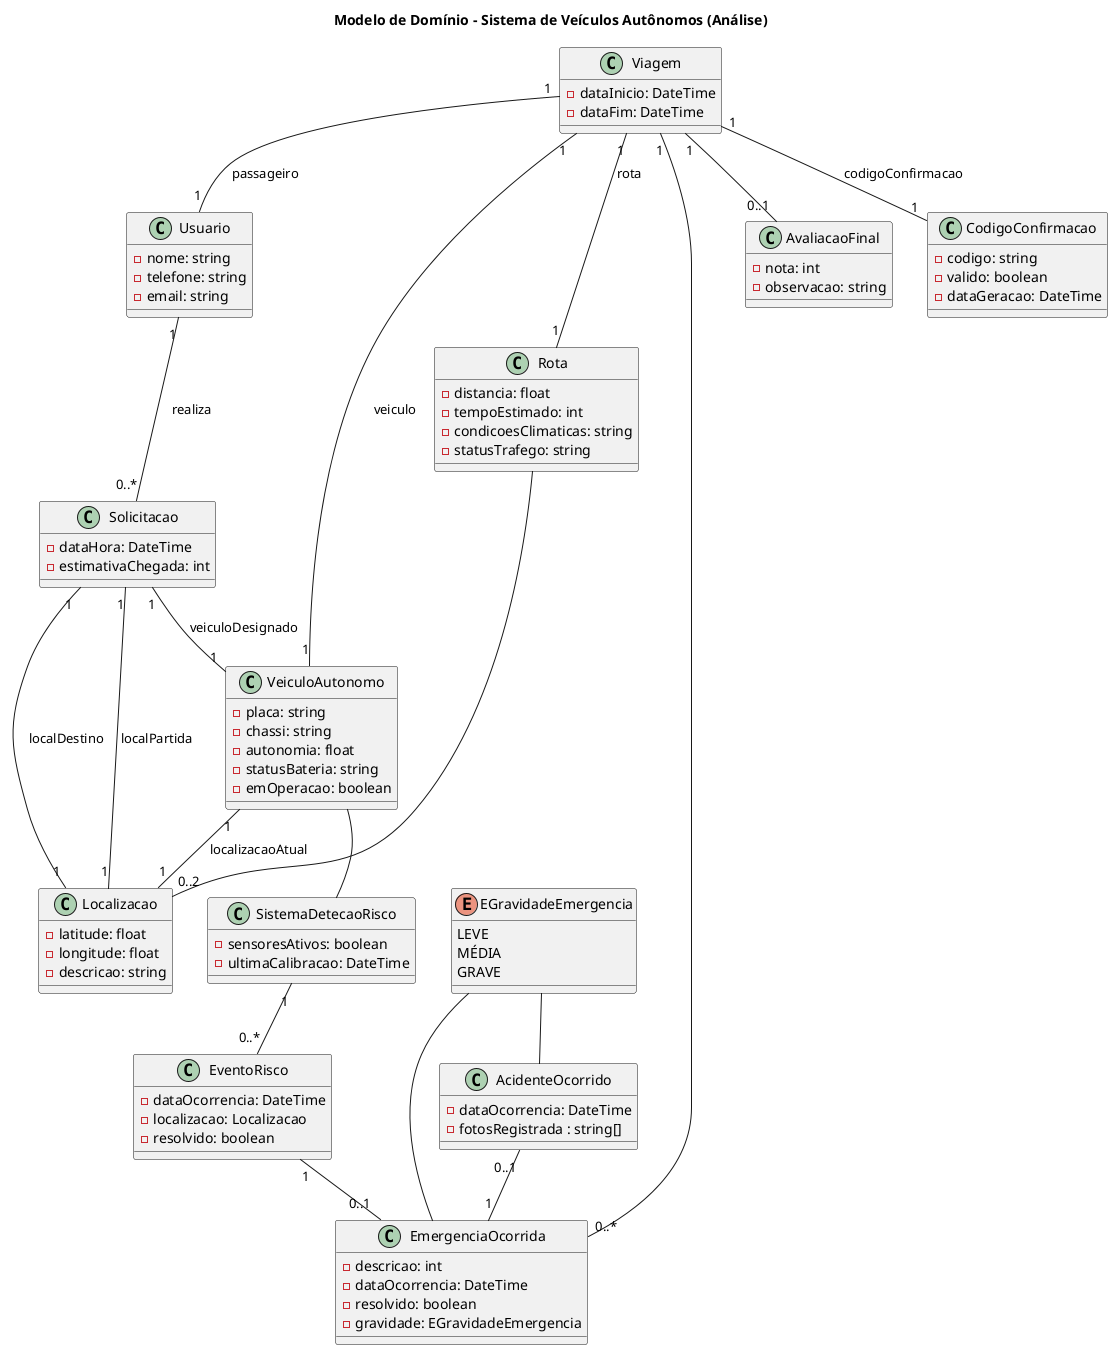 @startuml
title Modelo de Domínio - Sistema de Veículos Autônomos (Análise)

class Usuario {
  - nome: string
  - telefone: string
  - email: string
}

class Localizacao {
  - latitude: float
  - longitude: float
  - descricao: string
}

class VeiculoAutonomo {
  - placa: string
  - chassi: string
  - autonomia: float
  - statusBateria: string
  - emOperacao: boolean
}

class Solicitacao {
  - dataHora: DateTime
  - estimativaChegada: int
}

class Viagem {
  - dataInicio: DateTime
  - dataFim: DateTime
}

class AvaliacaoFinal {
    - nota: int
    - observacao: string
}

class EmergenciaOcorrida {
    - descricao: int
    - dataOcorrencia: DateTime
    - resolvido: boolean
    - gravidade: EGravidadeEmergencia
}

class AcidenteOcorrido{
    - dataOcorrencia: DateTime
    - fotosRegistrada : string[]
}

Enum EGravidadeEmergencia{
    LEVE
    MÉDIA
    GRAVE
}

class CodigoConfirmacao {
  - codigo: string
  - valido: boolean
  - dataGeracao: DateTime
}

class Rota {
  - distancia: float
  - tempoEstimado: int
  - condicoesClimaticas: string
  - statusTrafego: string
}

class SistemaDetecaoRisco {
  - sensoresAtivos: boolean
  - ultimaCalibracao: DateTime
}

class EventoRisco {
  - dataOcorrencia: DateTime
  - localizacao: Localizacao
  - resolvido: boolean
}

Usuario "1" -- "0..*" Solicitacao : realiza
Solicitacao "1" -- "1" Localizacao : localPartida
Solicitacao "1" -- "1" Localizacao : localDestino
Solicitacao "1" -- "1" VeiculoAutonomo : veiculoDesignado

Viagem "1" -- "1" Usuario : passageiro
Viagem "1" -- "1" VeiculoAutonomo : veiculo
Viagem "1" -- "1" CodigoConfirmacao : codigoConfirmacao
Viagem "1" -- "1" Rota : rota
Viagem "1" -- "0..1" AvaliacaoFinal
Viagem "1" -- "0..*" EmergenciaOcorrida

EGravidadeEmergencia -- EmergenciaOcorrida
AcidenteOcorrido "0..1" -- "1" EmergenciaOcorrida
EGravidadeEmergencia -- AcidenteOcorrido

VeiculoAutonomo "1" -- "1" Localizacao : localizacaoAtual
VeiculoAutonomo -- SistemaDetecaoRisco
Rota -- "0..2" Localizacao

SistemaDetecaoRisco "1" -- "0..*" EventoRisco
EventoRisco "1" -- "0..1" EmergenciaOcorrida
@enduml